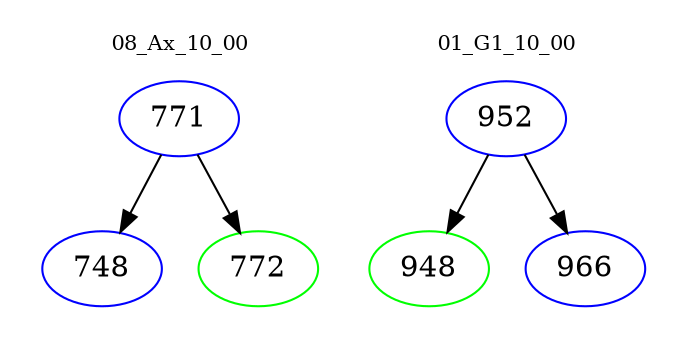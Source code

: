 digraph{
subgraph cluster_0 {
color = white
label = "08_Ax_10_00";
fontsize=10;
T0_771 [label="771", color="blue"]
T0_771 -> T0_748 [color="black"]
T0_748 [label="748", color="blue"]
T0_771 -> T0_772 [color="black"]
T0_772 [label="772", color="green"]
}
subgraph cluster_1 {
color = white
label = "01_G1_10_00";
fontsize=10;
T1_952 [label="952", color="blue"]
T1_952 -> T1_948 [color="black"]
T1_948 [label="948", color="green"]
T1_952 -> T1_966 [color="black"]
T1_966 [label="966", color="blue"]
}
}
